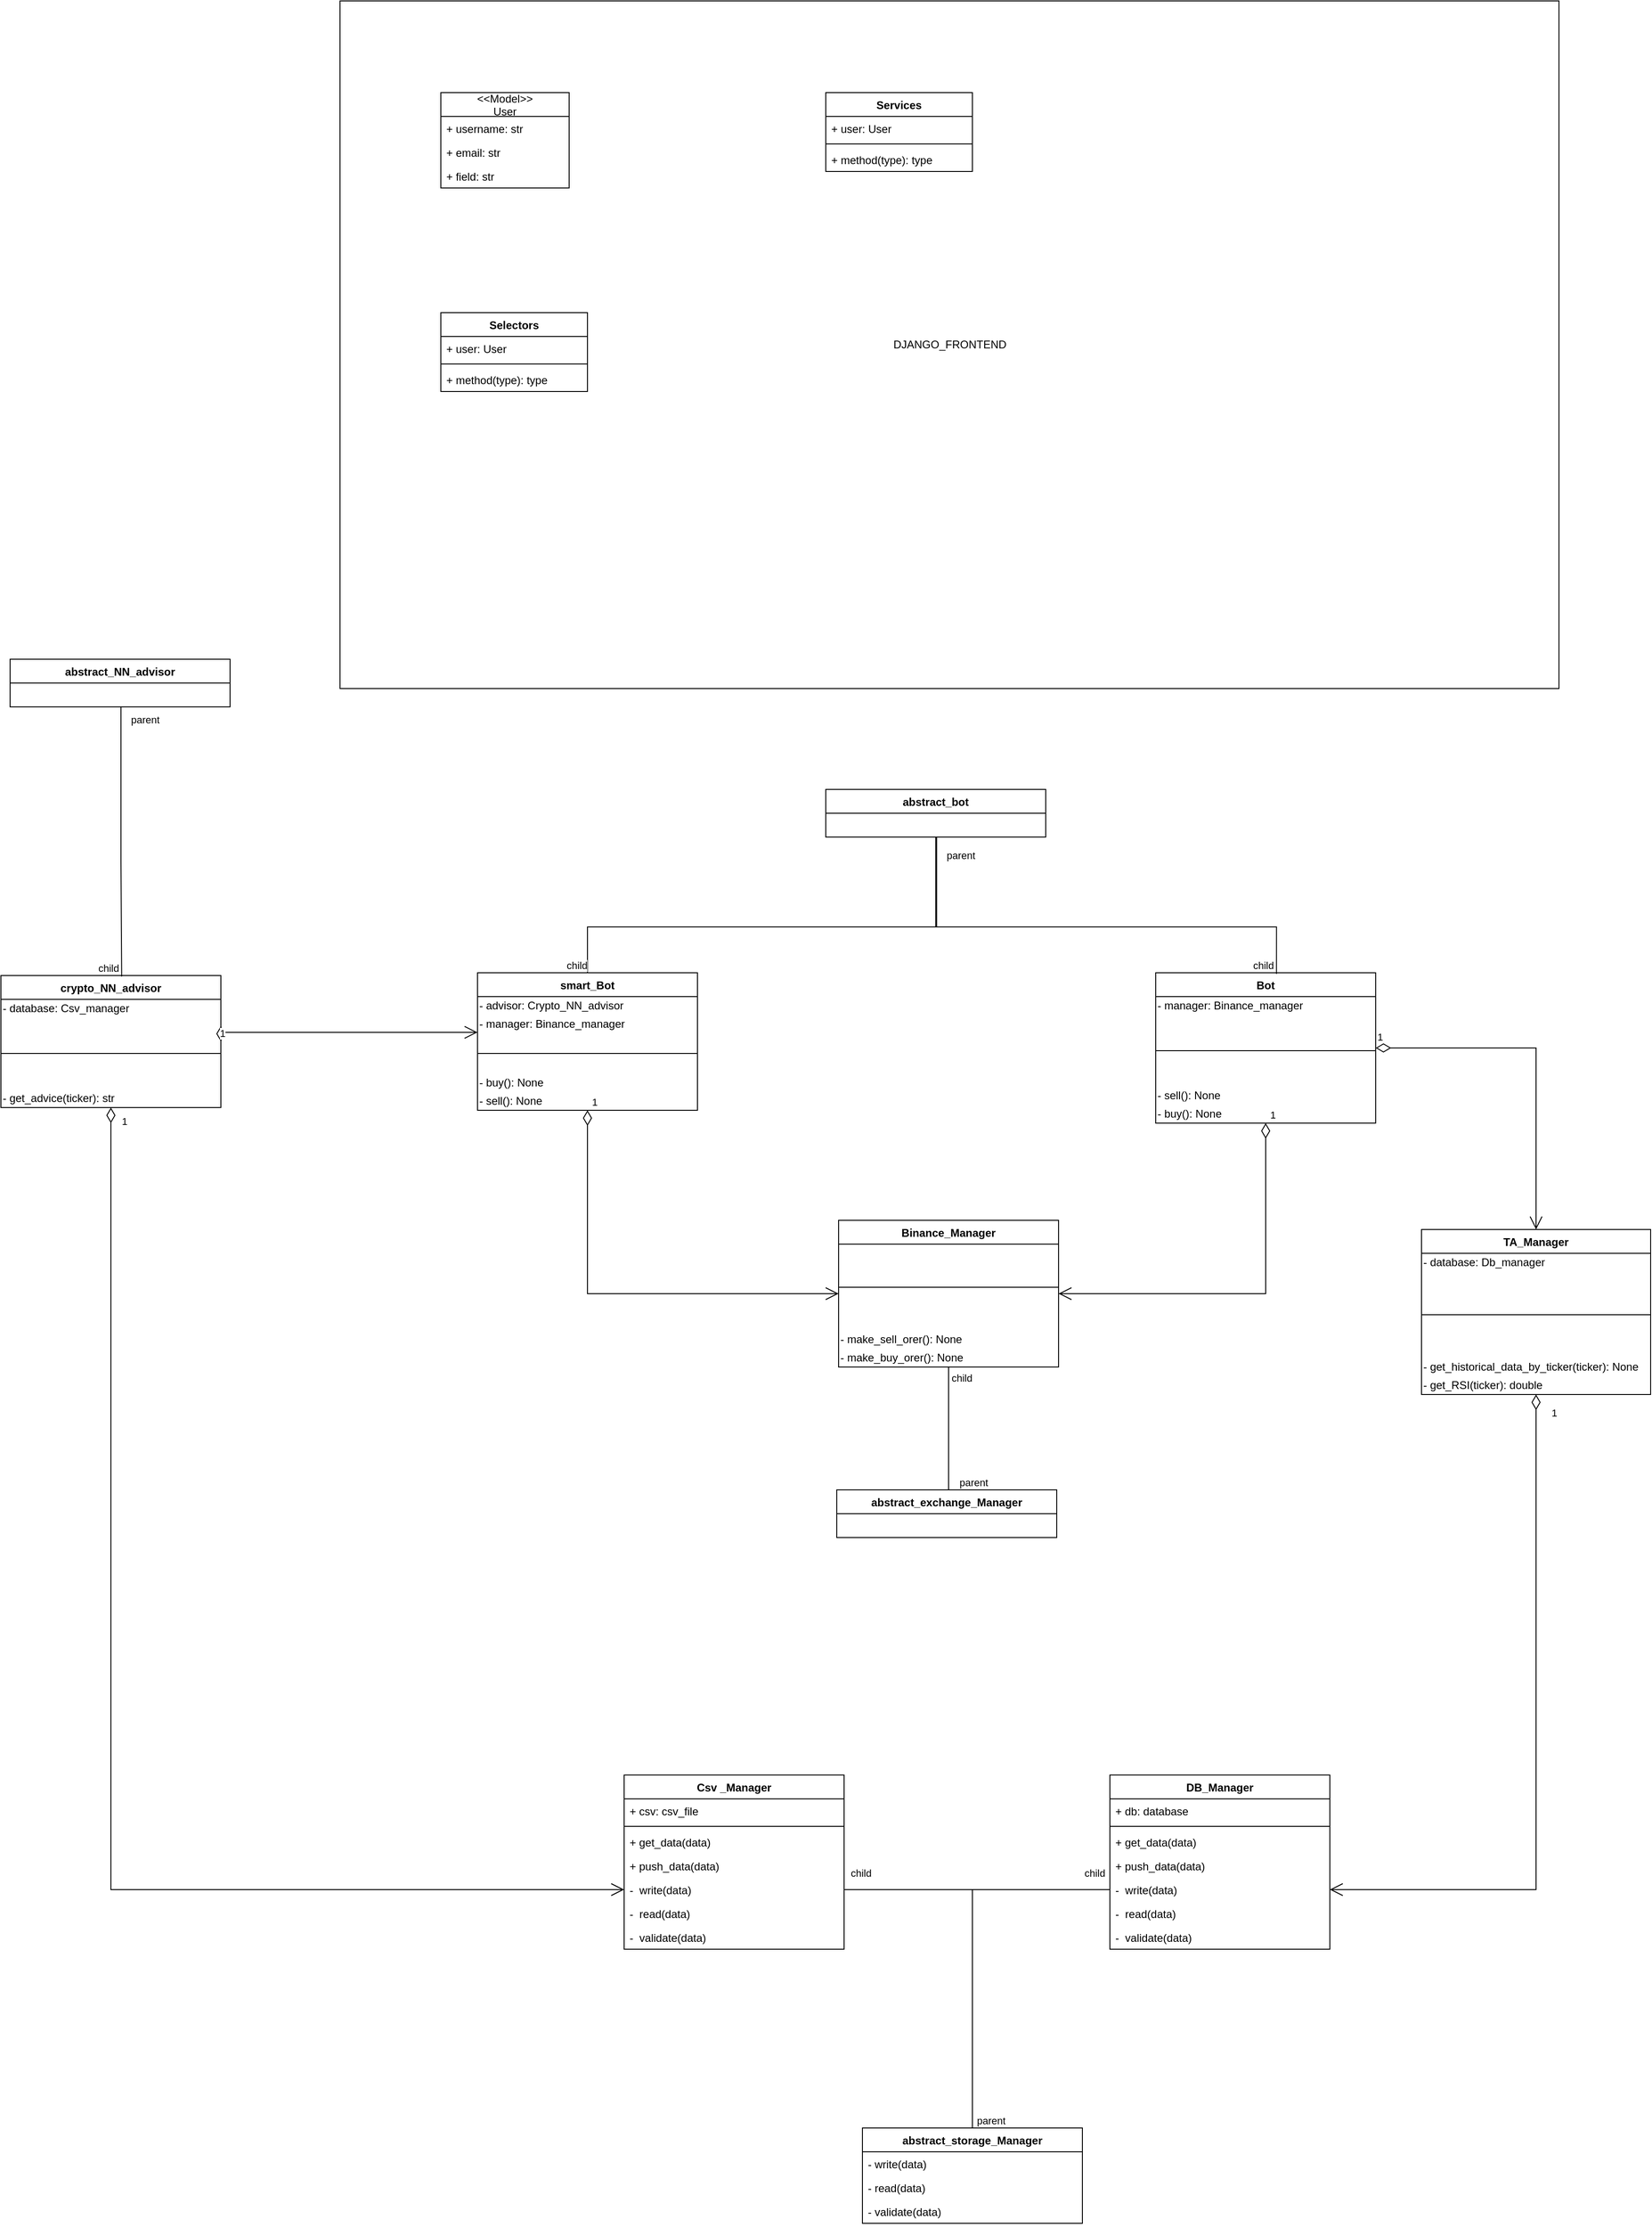 <mxfile version="16.5.1" type="device"><diagram id="XNTVopk-EN1apaZgKbWF" name="Page-1"><mxGraphModel dx="1742" dy="1675" grid="1" gridSize="10" guides="1" tooltips="1" connect="1" arrows="1" fold="1" page="0" pageScale="1" pageWidth="850" pageHeight="1100" math="0" shadow="0"><root><mxCell id="0"/><mxCell id="1" parent="0"/><mxCell id="ckXxbOdLkAm3H9N38lGM-1" value="abstract_storage_Manager" style="swimlane;fontStyle=1;align=center;verticalAlign=top;childLayout=stackLayout;horizontal=1;startSize=26;horizontalStack=0;resizeParent=1;resizeParentMax=0;resizeLast=0;collapsible=1;marginBottom=0;" parent="1" vertex="1"><mxGeometry x="720" y="1810" width="240" height="104" as="geometry"/></mxCell><mxCell id="ckXxbOdLkAm3H9N38lGM-2" value="- write(data)&#10;" style="text;strokeColor=none;fillColor=none;align=left;verticalAlign=top;spacingLeft=4;spacingRight=4;overflow=hidden;rotatable=0;points=[[0,0.5],[1,0.5]];portConstraint=eastwest;" parent="ckXxbOdLkAm3H9N38lGM-1" vertex="1"><mxGeometry y="26" width="240" height="26" as="geometry"/></mxCell><mxCell id="ckXxbOdLkAm3H9N38lGM-3" value="- read(data)&#10;" style="text;strokeColor=none;fillColor=none;align=left;verticalAlign=top;spacingLeft=4;spacingRight=4;overflow=hidden;rotatable=0;points=[[0,0.5],[1,0.5]];portConstraint=eastwest;" parent="ckXxbOdLkAm3H9N38lGM-1" vertex="1"><mxGeometry y="52" width="240" height="26" as="geometry"/></mxCell><mxCell id="ckXxbOdLkAm3H9N38lGM-4" value="- validate(data)&#10;" style="text;strokeColor=none;fillColor=none;align=left;verticalAlign=top;spacingLeft=4;spacingRight=4;overflow=hidden;rotatable=0;points=[[0,0.5],[1,0.5]];portConstraint=eastwest;" parent="ckXxbOdLkAm3H9N38lGM-1" vertex="1"><mxGeometry y="78" width="240" height="26" as="geometry"/></mxCell><mxCell id="ckXxbOdLkAm3H9N38lGM-5" value="DB_Manager" style="swimlane;fontStyle=1;align=center;verticalAlign=top;childLayout=stackLayout;horizontal=1;startSize=26;horizontalStack=0;resizeParent=1;resizeParentMax=0;resizeLast=0;collapsible=1;marginBottom=0;" parent="1" vertex="1"><mxGeometry x="990" y="1425" width="240" height="190" as="geometry"/></mxCell><mxCell id="ckXxbOdLkAm3H9N38lGM-6" value="+ db: database&#10;" style="text;strokeColor=none;fillColor=none;align=left;verticalAlign=top;spacingLeft=4;spacingRight=4;overflow=hidden;rotatable=0;points=[[0,0.5],[1,0.5]];portConstraint=eastwest;" parent="ckXxbOdLkAm3H9N38lGM-5" vertex="1"><mxGeometry y="26" width="240" height="26" as="geometry"/></mxCell><mxCell id="ckXxbOdLkAm3H9N38lGM-7" value="" style="line;strokeWidth=1;fillColor=none;align=left;verticalAlign=middle;spacingTop=-1;spacingLeft=3;spacingRight=3;rotatable=0;labelPosition=right;points=[];portConstraint=eastwest;" parent="ckXxbOdLkAm3H9N38lGM-5" vertex="1"><mxGeometry y="52" width="240" height="8" as="geometry"/></mxCell><mxCell id="ckXxbOdLkAm3H9N38lGM-8" value="+ get_data(data)&#10;" style="text;strokeColor=none;fillColor=none;align=left;verticalAlign=top;spacingLeft=4;spacingRight=4;overflow=hidden;rotatable=0;points=[[0,0.5],[1,0.5]];portConstraint=eastwest;" parent="ckXxbOdLkAm3H9N38lGM-5" vertex="1"><mxGeometry y="60" width="240" height="26" as="geometry"/></mxCell><mxCell id="ckXxbOdLkAm3H9N38lGM-9" value="+ push_data(data)&#10;" style="text;strokeColor=none;fillColor=none;align=left;verticalAlign=top;spacingLeft=4;spacingRight=4;overflow=hidden;rotatable=0;points=[[0,0.5],[1,0.5]];portConstraint=eastwest;" parent="ckXxbOdLkAm3H9N38lGM-5" vertex="1"><mxGeometry y="86" width="240" height="26" as="geometry"/></mxCell><mxCell id="ckXxbOdLkAm3H9N38lGM-10" value="-  write(data)&#10;" style="text;strokeColor=none;fillColor=none;align=left;verticalAlign=top;spacingLeft=4;spacingRight=4;overflow=hidden;rotatable=0;points=[[0,0.5],[1,0.5]];portConstraint=eastwest;" parent="ckXxbOdLkAm3H9N38lGM-5" vertex="1"><mxGeometry y="112" width="240" height="26" as="geometry"/></mxCell><mxCell id="ckXxbOdLkAm3H9N38lGM-11" value="-  read(data)&#10;" style="text;strokeColor=none;fillColor=none;align=left;verticalAlign=top;spacingLeft=4;spacingRight=4;overflow=hidden;rotatable=0;points=[[0,0.5],[1,0.5]];portConstraint=eastwest;" parent="ckXxbOdLkAm3H9N38lGM-5" vertex="1"><mxGeometry y="138" width="240" height="26" as="geometry"/></mxCell><mxCell id="ckXxbOdLkAm3H9N38lGM-12" value="-  validate(data)&#10;" style="text;strokeColor=none;fillColor=none;align=left;verticalAlign=top;spacingLeft=4;spacingRight=4;overflow=hidden;rotatable=0;points=[[0,0.5],[1,0.5]];portConstraint=eastwest;" parent="ckXxbOdLkAm3H9N38lGM-5" vertex="1"><mxGeometry y="164" width="240" height="26" as="geometry"/></mxCell><mxCell id="ckXxbOdLkAm3H9N38lGM-13" value="Csv _Manager" style="swimlane;fontStyle=1;align=center;verticalAlign=top;childLayout=stackLayout;horizontal=1;startSize=26;horizontalStack=0;resizeParent=1;resizeParentMax=0;resizeLast=0;collapsible=1;marginBottom=0;" parent="1" vertex="1"><mxGeometry x="460" y="1425" width="240" height="190" as="geometry"/></mxCell><mxCell id="ckXxbOdLkAm3H9N38lGM-14" value="+ csv: csv_file&#10;" style="text;strokeColor=none;fillColor=none;align=left;verticalAlign=top;spacingLeft=4;spacingRight=4;overflow=hidden;rotatable=0;points=[[0,0.5],[1,0.5]];portConstraint=eastwest;" parent="ckXxbOdLkAm3H9N38lGM-13" vertex="1"><mxGeometry y="26" width="240" height="26" as="geometry"/></mxCell><mxCell id="ckXxbOdLkAm3H9N38lGM-15" value="" style="line;strokeWidth=1;fillColor=none;align=left;verticalAlign=middle;spacingTop=-1;spacingLeft=3;spacingRight=3;rotatable=0;labelPosition=right;points=[];portConstraint=eastwest;" parent="ckXxbOdLkAm3H9N38lGM-13" vertex="1"><mxGeometry y="52" width="240" height="8" as="geometry"/></mxCell><mxCell id="ckXxbOdLkAm3H9N38lGM-16" value="+ get_data(data)&#10;" style="text;strokeColor=none;fillColor=none;align=left;verticalAlign=top;spacingLeft=4;spacingRight=4;overflow=hidden;rotatable=0;points=[[0,0.5],[1,0.5]];portConstraint=eastwest;" parent="ckXxbOdLkAm3H9N38lGM-13" vertex="1"><mxGeometry y="60" width="240" height="26" as="geometry"/></mxCell><mxCell id="ckXxbOdLkAm3H9N38lGM-17" value="+ push_data(data)&#10;" style="text;strokeColor=none;fillColor=none;align=left;verticalAlign=top;spacingLeft=4;spacingRight=4;overflow=hidden;rotatable=0;points=[[0,0.5],[1,0.5]];portConstraint=eastwest;" parent="ckXxbOdLkAm3H9N38lGM-13" vertex="1"><mxGeometry y="86" width="240" height="26" as="geometry"/></mxCell><mxCell id="ckXxbOdLkAm3H9N38lGM-18" value="-  write(data)&#10;" style="text;strokeColor=none;fillColor=none;align=left;verticalAlign=top;spacingLeft=4;spacingRight=4;overflow=hidden;rotatable=0;points=[[0,0.5],[1,0.5]];portConstraint=eastwest;" parent="ckXxbOdLkAm3H9N38lGM-13" vertex="1"><mxGeometry y="112" width="240" height="26" as="geometry"/></mxCell><mxCell id="ckXxbOdLkAm3H9N38lGM-19" value="-  read(data)&#10;" style="text;strokeColor=none;fillColor=none;align=left;verticalAlign=top;spacingLeft=4;spacingRight=4;overflow=hidden;rotatable=0;points=[[0,0.5],[1,0.5]];portConstraint=eastwest;" parent="ckXxbOdLkAm3H9N38lGM-13" vertex="1"><mxGeometry y="138" width="240" height="26" as="geometry"/></mxCell><mxCell id="ckXxbOdLkAm3H9N38lGM-20" value="-  validate(data)&#10;" style="text;strokeColor=none;fillColor=none;align=left;verticalAlign=top;spacingLeft=4;spacingRight=4;overflow=hidden;rotatable=0;points=[[0,0.5],[1,0.5]];portConstraint=eastwest;" parent="ckXxbOdLkAm3H9N38lGM-13" vertex="1"><mxGeometry y="164" width="240" height="26" as="geometry"/></mxCell><mxCell id="ckXxbOdLkAm3H9N38lGM-21" value="" style="endArrow=none;html=1;edgeStyle=orthogonalEdgeStyle;rounded=0;entryX=1;entryY=0.5;entryDx=0;entryDy=0;exitX=0.5;exitY=0;exitDx=0;exitDy=0;" parent="1" source="ckXxbOdLkAm3H9N38lGM-1" target="ckXxbOdLkAm3H9N38lGM-18" edge="1"><mxGeometry relative="1" as="geometry"><mxPoint x="800" y="1760" as="sourcePoint"/><mxPoint x="920" y="865" as="targetPoint"/><Array as="points"><mxPoint x="840" y="1550"/></Array></mxGeometry></mxCell><mxCell id="ckXxbOdLkAm3H9N38lGM-22" value="parent" style="edgeLabel;resizable=0;html=1;align=left;verticalAlign=bottom;" parent="ckXxbOdLkAm3H9N38lGM-21" connectable="0" vertex="1"><mxGeometry x="-1" relative="1" as="geometry"><mxPoint x="3" as="offset"/></mxGeometry></mxCell><mxCell id="ckXxbOdLkAm3H9N38lGM-23" value="child" style="edgeLabel;resizable=0;html=1;align=right;verticalAlign=bottom;" parent="ckXxbOdLkAm3H9N38lGM-21" connectable="0" vertex="1"><mxGeometry x="1" relative="1" as="geometry"><mxPoint x="30" y="-10" as="offset"/></mxGeometry></mxCell><mxCell id="ckXxbOdLkAm3H9N38lGM-24" value="" style="endArrow=none;html=1;edgeStyle=orthogonalEdgeStyle;rounded=0;entryX=0;entryY=0.5;entryDx=0;entryDy=0;exitX=0.5;exitY=0;exitDx=0;exitDy=0;" parent="1" source="ckXxbOdLkAm3H9N38lGM-1" target="ckXxbOdLkAm3H9N38lGM-10" edge="1"><mxGeometry relative="1" as="geometry"><mxPoint x="890" y="1750" as="sourcePoint"/><mxPoint x="1221.76" y="1426.52" as="targetPoint"/><Array as="points"><mxPoint x="840" y="1550"/></Array></mxGeometry></mxCell><mxCell id="ckXxbOdLkAm3H9N38lGM-25" value="child" style="edgeLabel;resizable=0;html=1;align=right;verticalAlign=bottom;" parent="ckXxbOdLkAm3H9N38lGM-24" connectable="0" vertex="1"><mxGeometry x="1" relative="1" as="geometry"><mxPoint x="-5" y="-10" as="offset"/></mxGeometry></mxCell><mxCell id="ckXxbOdLkAm3H9N38lGM-30" value="DJANGO_FRONTEND" style="html=1;" parent="1" vertex="1"><mxGeometry x="150" y="-510" width="1330" height="750" as="geometry"/></mxCell><mxCell id="ckXxbOdLkAm3H9N38lGM-31" value="abstract_exchange_Manager" style="swimlane;fontStyle=1;align=center;verticalAlign=top;childLayout=stackLayout;horizontal=1;startSize=26;horizontalStack=0;resizeParent=1;resizeParentMax=0;resizeLast=0;collapsible=1;marginBottom=0;" parent="1" vertex="1"><mxGeometry x="692" y="1114" width="240" height="52" as="geometry"/></mxCell><mxCell id="ckXxbOdLkAm3H9N38lGM-36" value="Binance_Manager" style="swimlane;fontStyle=1;align=center;verticalAlign=top;childLayout=stackLayout;horizontal=1;startSize=26;horizontalStack=0;resizeParent=1;resizeParentMax=0;resizeLast=0;collapsible=1;marginBottom=0;" parent="1" vertex="1"><mxGeometry x="694" y="820.0" width="240" height="160" as="geometry"/></mxCell><mxCell id="ckXxbOdLkAm3H9N38lGM-38" value="" style="line;strokeWidth=1;fillColor=none;align=left;verticalAlign=middle;spacingTop=-1;spacingLeft=3;spacingRight=3;rotatable=0;labelPosition=right;points=[];portConstraint=eastwest;" parent="ckXxbOdLkAm3H9N38lGM-36" vertex="1"><mxGeometry y="26" width="240" height="94" as="geometry"/></mxCell><mxCell id="ckXxbOdLkAm3H9N38lGM-131" value="- make_sell_orer(): None" style="text;html=1;align=left;verticalAlign=middle;resizable=0;points=[];autosize=1;strokeColor=none;fillColor=none;" parent="ckXxbOdLkAm3H9N38lGM-36" vertex="1"><mxGeometry y="120" width="240" height="20" as="geometry"/></mxCell><mxCell id="ckXxbOdLkAm3H9N38lGM-130" value="- make_buy_orer(): None" style="text;html=1;align=left;verticalAlign=middle;resizable=0;points=[];autosize=1;strokeColor=none;fillColor=none;" parent="ckXxbOdLkAm3H9N38lGM-36" vertex="1"><mxGeometry y="140" width="240" height="20" as="geometry"/></mxCell><mxCell id="ckXxbOdLkAm3H9N38lGM-45" value="" style="endArrow=none;html=1;edgeStyle=orthogonalEdgeStyle;rounded=0;entryX=0.5;entryY=1;entryDx=0;entryDy=0;exitX=0.5;exitY=0;exitDx=0;exitDy=0;" parent="1" source="ckXxbOdLkAm3H9N38lGM-31" target="ckXxbOdLkAm3H9N38lGM-36" edge="1"><mxGeometry relative="1" as="geometry"><mxPoint x="864" y="1290" as="sourcePoint"/><mxPoint x="775.8" y="1493.4" as="targetPoint"/><Array as="points"><mxPoint x="814" y="1114"/></Array></mxGeometry></mxCell><mxCell id="ckXxbOdLkAm3H9N38lGM-46" value="parent" style="edgeLabel;resizable=0;html=1;align=left;verticalAlign=bottom;" parent="ckXxbOdLkAm3H9N38lGM-45" connectable="0" vertex="1"><mxGeometry x="-1" relative="1" as="geometry"><mxPoint x="12" as="offset"/></mxGeometry></mxCell><mxCell id="ckXxbOdLkAm3H9N38lGM-48" value="abstract_bot" style="swimlane;fontStyle=1;align=center;verticalAlign=top;childLayout=stackLayout;horizontal=1;startSize=26;horizontalStack=0;resizeParent=1;resizeParentMax=0;resizeLast=0;collapsible=1;marginBottom=0;" parent="1" vertex="1"><mxGeometry x="680" y="350" width="240" height="52" as="geometry"/></mxCell><mxCell id="ckXxbOdLkAm3H9N38lGM-52" value="smart_Bot" style="swimlane;fontStyle=1;align=center;verticalAlign=top;childLayout=stackLayout;horizontal=1;startSize=26;horizontalStack=0;resizeParent=1;resizeParentMax=0;resizeLast=0;collapsible=1;marginBottom=0;" parent="1" vertex="1"><mxGeometry x="300" y="550" width="240" height="150" as="geometry"/></mxCell><mxCell id="ckXxbOdLkAm3H9N38lGM-88" value="- advisor: Crypto_NN_advisor" style="text;html=1;align=left;verticalAlign=middle;resizable=0;points=[];autosize=1;strokeColor=none;fillColor=none;" parent="ckXxbOdLkAm3H9N38lGM-52" vertex="1"><mxGeometry y="26" width="240" height="20" as="geometry"/></mxCell><mxCell id="ckXxbOdLkAm3H9N38lGM-90" value="- manager: Binance_manager" style="text;html=1;align=left;verticalAlign=middle;resizable=0;points=[];autosize=1;strokeColor=none;fillColor=none;" parent="ckXxbOdLkAm3H9N38lGM-52" vertex="1"><mxGeometry y="46" width="240" height="20" as="geometry"/></mxCell><mxCell id="ckXxbOdLkAm3H9N38lGM-54" value="" style="line;strokeWidth=1;fillColor=none;align=left;verticalAlign=middle;spacingTop=-1;spacingLeft=3;spacingRight=3;rotatable=0;labelPosition=right;points=[];portConstraint=eastwest;" parent="ckXxbOdLkAm3H9N38lGM-52" vertex="1"><mxGeometry y="66" width="240" height="44" as="geometry"/></mxCell><mxCell id="ckXxbOdLkAm3H9N38lGM-124" value="- buy(): None" style="text;html=1;align=left;verticalAlign=middle;resizable=0;points=[];autosize=1;strokeColor=none;fillColor=none;" parent="ckXxbOdLkAm3H9N38lGM-52" vertex="1"><mxGeometry y="110" width="240" height="20" as="geometry"/></mxCell><mxCell id="ckXxbOdLkAm3H9N38lGM-127" value="- sell(): None" style="text;html=1;align=left;verticalAlign=middle;resizable=0;points=[];autosize=1;strokeColor=none;fillColor=none;" parent="ckXxbOdLkAm3H9N38lGM-52" vertex="1"><mxGeometry y="130" width="240" height="20" as="geometry"/></mxCell><mxCell id="ckXxbOdLkAm3H9N38lGM-60" value="Bot" style="swimlane;fontStyle=1;align=center;verticalAlign=top;childLayout=stackLayout;horizontal=1;startSize=26;horizontalStack=0;resizeParent=1;resizeParentMax=0;resizeLast=0;collapsible=1;marginBottom=0;" parent="1" vertex="1"><mxGeometry x="1040" y="550" width="240" height="164" as="geometry"/></mxCell><mxCell id="ckXxbOdLkAm3H9N38lGM-91" value="- manager: Binance_manager" style="text;html=1;align=left;verticalAlign=middle;resizable=0;points=[];autosize=1;strokeColor=none;fillColor=none;" parent="ckXxbOdLkAm3H9N38lGM-60" vertex="1"><mxGeometry y="26" width="240" height="20" as="geometry"/></mxCell><mxCell id="ckXxbOdLkAm3H9N38lGM-62" value="" style="line;strokeWidth=1;fillColor=none;align=left;verticalAlign=middle;spacingTop=-1;spacingLeft=3;spacingRight=3;rotatable=0;labelPosition=right;points=[];portConstraint=eastwest;" parent="ckXxbOdLkAm3H9N38lGM-60" vertex="1"><mxGeometry y="46" width="240" height="78" as="geometry"/></mxCell><mxCell id="ckXxbOdLkAm3H9N38lGM-129" value="- sell(): None" style="text;html=1;align=left;verticalAlign=middle;resizable=0;points=[];autosize=1;strokeColor=none;fillColor=none;" parent="ckXxbOdLkAm3H9N38lGM-60" vertex="1"><mxGeometry y="124" width="240" height="20" as="geometry"/></mxCell><mxCell id="ckXxbOdLkAm3H9N38lGM-128" value="- buy(): None" style="text;html=1;align=left;verticalAlign=middle;resizable=0;points=[];autosize=1;strokeColor=none;fillColor=none;" parent="ckXxbOdLkAm3H9N38lGM-60" vertex="1"><mxGeometry y="144" width="240" height="20" as="geometry"/></mxCell><mxCell id="ckXxbOdLkAm3H9N38lGM-68" value="" style="endArrow=none;html=1;edgeStyle=orthogonalEdgeStyle;rounded=0;exitX=0.5;exitY=1;exitDx=0;exitDy=0;entryX=0.549;entryY=0.008;entryDx=0;entryDy=0;entryPerimeter=0;" parent="1" source="ckXxbOdLkAm3H9N38lGM-48" target="ckXxbOdLkAm3H9N38lGM-60" edge="1"><mxGeometry relative="1" as="geometry"><mxPoint x="800.96" y="453.116" as="sourcePoint"/><mxPoint x="880" as="targetPoint"/><Array as="points"><mxPoint x="801" y="402"/><mxPoint x="801" y="500"/><mxPoint x="1172" y="500"/></Array></mxGeometry></mxCell><mxCell id="ckXxbOdLkAm3H9N38lGM-69" value="parent" style="edgeLabel;resizable=0;html=1;align=left;verticalAlign=bottom;" parent="ckXxbOdLkAm3H9N38lGM-68" connectable="0" vertex="1"><mxGeometry x="-1" relative="1" as="geometry"><mxPoint x="10" y="28" as="offset"/></mxGeometry></mxCell><mxCell id="ckXxbOdLkAm3H9N38lGM-70" value="child" style="edgeLabel;resizable=0;html=1;align=right;verticalAlign=bottom;" parent="ckXxbOdLkAm3H9N38lGM-68" connectable="0" vertex="1"><mxGeometry x="1" relative="1" as="geometry"><mxPoint x="-2" y="-1" as="offset"/></mxGeometry></mxCell><mxCell id="ckXxbOdLkAm3H9N38lGM-71" value="" style="endArrow=none;html=1;edgeStyle=orthogonalEdgeStyle;rounded=0;entryX=0.5;entryY=0;entryDx=0;entryDy=0;exitX=0.5;exitY=1;exitDx=0;exitDy=0;" parent="1" source="ckXxbOdLkAm3H9N38lGM-48" target="ckXxbOdLkAm3H9N38lGM-52" edge="1"><mxGeometry relative="1" as="geometry"><mxPoint x="800.24" y="454.286" as="sourcePoint"/><mxPoint x="1181.76" y="561.52" as="targetPoint"/><Array as="points"><mxPoint x="800" y="500"/><mxPoint x="420" y="500"/></Array></mxGeometry></mxCell><mxCell id="ckXxbOdLkAm3H9N38lGM-72" value="child" style="edgeLabel;resizable=0;html=1;align=right;verticalAlign=bottom;" parent="ckXxbOdLkAm3H9N38lGM-71" connectable="0" vertex="1"><mxGeometry x="1" relative="1" as="geometry"/></mxCell><mxCell id="ckXxbOdLkAm3H9N38lGM-77" value="abstract_NN_advisor" style="swimlane;fontStyle=1;align=center;verticalAlign=top;childLayout=stackLayout;horizontal=1;startSize=26;horizontalStack=0;resizeParent=1;resizeParentMax=0;resizeLast=0;collapsible=1;marginBottom=0;" parent="1" vertex="1"><mxGeometry x="-210" y="208" width="240" height="52" as="geometry"/></mxCell><mxCell id="ckXxbOdLkAm3H9N38lGM-80" value="crypto_NN_advisor" style="swimlane;fontStyle=1;align=center;verticalAlign=top;childLayout=stackLayout;horizontal=1;startSize=26;horizontalStack=0;resizeParent=1;resizeParentMax=0;resizeLast=0;collapsible=1;marginBottom=0;" parent="1" vertex="1"><mxGeometry x="-220" y="553" width="240" height="144" as="geometry"/></mxCell><mxCell id="ckXxbOdLkAm3H9N38lGM-95" value="- database: Csv_manager" style="text;html=1;align=left;verticalAlign=middle;resizable=0;points=[];autosize=1;strokeColor=none;fillColor=none;" parent="ckXxbOdLkAm3H9N38lGM-80" vertex="1"><mxGeometry y="26" width="240" height="20" as="geometry"/></mxCell><mxCell id="ckXxbOdLkAm3H9N38lGM-81" value="" style="line;strokeWidth=1;fillColor=none;align=left;verticalAlign=middle;spacingTop=-1;spacingLeft=3;spacingRight=3;rotatable=0;labelPosition=right;points=[];portConstraint=eastwest;" parent="ckXxbOdLkAm3H9N38lGM-80" vertex="1"><mxGeometry y="46" width="240" height="78" as="geometry"/></mxCell><mxCell id="ckXxbOdLkAm3H9N38lGM-133" value="- get_advice(ticker): str" style="text;html=1;align=left;verticalAlign=middle;resizable=0;points=[];autosize=1;strokeColor=none;fillColor=none;" parent="ckXxbOdLkAm3H9N38lGM-80" vertex="1"><mxGeometry y="124" width="240" height="20" as="geometry"/></mxCell><mxCell id="ckXxbOdLkAm3H9N38lGM-82" value="" style="endArrow=none;html=1;edgeStyle=orthogonalEdgeStyle;rounded=0;exitX=0.5;exitY=1;exitDx=0;exitDy=0;entryX=0.549;entryY=0.008;entryDx=0;entryDy=0;entryPerimeter=0;" parent="1" source="ckXxbOdLkAm3H9N38lGM-77" target="ckXxbOdLkAm3H9N38lGM-80" edge="1"><mxGeometry relative="1" as="geometry"><mxPoint x="-89.04" y="311.116" as="sourcePoint"/><mxPoint x="-10" y="-142" as="targetPoint"/><Array as="points"><mxPoint x="-89" y="260"/><mxPoint x="-89" y="429"/></Array></mxGeometry></mxCell><mxCell id="ckXxbOdLkAm3H9N38lGM-84" value="child" style="edgeLabel;resizable=0;html=1;align=right;verticalAlign=bottom;" parent="ckXxbOdLkAm3H9N38lGM-82" connectable="0" vertex="1"><mxGeometry x="1" relative="1" as="geometry"><mxPoint x="-2" y="-1" as="offset"/></mxGeometry></mxCell><mxCell id="ckXxbOdLkAm3H9N38lGM-87" value="parent" style="edgeLabel;resizable=0;html=1;align=left;verticalAlign=bottom;" parent="1" connectable="0" vertex="1"><mxGeometry x="-80" y="282" as="geometry"/></mxCell><mxCell id="ckXxbOdLkAm3H9N38lGM-99" value="1" style="endArrow=open;html=1;endSize=12;startArrow=diamondThin;startSize=14;startFill=0;edgeStyle=orthogonalEdgeStyle;align=left;verticalAlign=bottom;rounded=0;exitX=0.5;exitY=1;exitDx=0;exitDy=0;entryX=0;entryY=0.5;entryDx=0;entryDy=0;" parent="1" source="ckXxbOdLkAm3H9N38lGM-80" target="ckXxbOdLkAm3H9N38lGM-18" edge="1"><mxGeometry x="-0.967" y="10" relative="1" as="geometry"><mxPoint x="-120" y="740" as="sourcePoint"/><mxPoint x="40" y="740" as="targetPoint"/><mxPoint as="offset"/></mxGeometry></mxCell><mxCell id="ckXxbOdLkAm3H9N38lGM-100" value="1" style="endArrow=open;html=1;endSize=12;startArrow=diamondThin;startSize=14;startFill=0;edgeStyle=orthogonalEdgeStyle;align=left;verticalAlign=bottom;rounded=0;exitX=0.5;exitY=1;exitDx=0;exitDy=0;entryX=1;entryY=0.5;entryDx=0;entryDy=0;" parent="1" source="ckXxbOdLkAm3H9N38lGM-60" target="ckXxbOdLkAm3H9N38lGM-36" edge="1"><mxGeometry x="-1" y="3" relative="1" as="geometry"><mxPoint x="1041" y="612" as="sourcePoint"/><mxPoint x="806" y="880" as="targetPoint"/><Array as="points"><mxPoint x="1160" y="900"/></Array></mxGeometry></mxCell><mxCell id="ckXxbOdLkAm3H9N38lGM-101" value="1" style="endArrow=open;html=1;endSize=12;startArrow=diamondThin;startSize=14;startFill=0;edgeStyle=orthogonalEdgeStyle;align=left;verticalAlign=bottom;rounded=0;exitX=0.5;exitY=1;exitDx=0;exitDy=0;entryX=0;entryY=0.5;entryDx=0;entryDy=0;" parent="1" source="ckXxbOdLkAm3H9N38lGM-52" target="ckXxbOdLkAm3H9N38lGM-36" edge="1"><mxGeometry x="-1" y="3" relative="1" as="geometry"><mxPoint x="500" y="770" as="sourcePoint"/><mxPoint x="480" y="1170" as="targetPoint"/><Array as="points"><mxPoint x="420" y="900"/></Array></mxGeometry></mxCell><mxCell id="ckXxbOdLkAm3H9N38lGM-102" value="TA_Manager" style="swimlane;fontStyle=1;align=center;verticalAlign=top;childLayout=stackLayout;horizontal=1;startSize=26;horizontalStack=0;resizeParent=1;resizeParentMax=0;resizeLast=0;collapsible=1;marginBottom=0;" parent="1" vertex="1"><mxGeometry x="1330" y="830" width="250" height="180" as="geometry"/></mxCell><mxCell id="ckXxbOdLkAm3H9N38lGM-106" value="- database: Db_manager" style="text;html=1;align=left;verticalAlign=middle;resizable=0;points=[];autosize=1;strokeColor=none;fillColor=none;" parent="ckXxbOdLkAm3H9N38lGM-102" vertex="1"><mxGeometry y="26" width="250" height="20" as="geometry"/></mxCell><mxCell id="ckXxbOdLkAm3H9N38lGM-103" value="" style="line;strokeWidth=1;fillColor=none;align=left;verticalAlign=middle;spacingTop=-1;spacingLeft=3;spacingRight=3;rotatable=0;labelPosition=right;points=[];portConstraint=eastwest;" parent="ckXxbOdLkAm3H9N38lGM-102" vertex="1"><mxGeometry y="46" width="250" height="94" as="geometry"/></mxCell><mxCell id="ckXxbOdLkAm3H9N38lGM-132" value="- get_historical_data_by_ticker(ticker): None" style="text;html=1;align=left;verticalAlign=middle;resizable=0;points=[];autosize=1;strokeColor=none;fillColor=none;" parent="ckXxbOdLkAm3H9N38lGM-102" vertex="1"><mxGeometry y="140" width="250" height="20" as="geometry"/></mxCell><mxCell id="ckXxbOdLkAm3H9N38lGM-122" value="- get_RSI(ticker): double" style="text;html=1;align=left;verticalAlign=middle;resizable=0;points=[];autosize=1;strokeColor=none;fillColor=none;" parent="ckXxbOdLkAm3H9N38lGM-102" vertex="1"><mxGeometry y="160" width="250" height="20" as="geometry"/></mxCell><mxCell id="ckXxbOdLkAm3H9N38lGM-105" value="child" style="edgeLabel;resizable=0;html=1;align=right;verticalAlign=bottom;" parent="1" connectable="0" vertex="1"><mxGeometry x="840.0" y="1000.001" as="geometry"/></mxCell><mxCell id="ckXxbOdLkAm3H9N38lGM-107" value="1" style="endArrow=open;html=1;endSize=12;startArrow=diamondThin;startSize=14;startFill=0;edgeStyle=orthogonalEdgeStyle;align=left;verticalAlign=bottom;rounded=0;exitX=0.5;exitY=1;exitDx=0;exitDy=0;entryX=1;entryY=0.5;entryDx=0;entryDy=0;" parent="1" source="ckXxbOdLkAm3H9N38lGM-102" target="ckXxbOdLkAm3H9N38lGM-10" edge="1"><mxGeometry x="-0.924" y="15" relative="1" as="geometry"><mxPoint x="70" y="1500" as="sourcePoint"/><mxPoint x="1120" y="1410" as="targetPoint"/><Array as="points"><mxPoint x="1455" y="1550"/></Array><mxPoint as="offset"/></mxGeometry></mxCell><mxCell id="ckXxbOdLkAm3H9N38lGM-108" value="1" style="endArrow=open;html=1;endSize=12;startArrow=diamondThin;startSize=14;startFill=0;edgeStyle=orthogonalEdgeStyle;align=left;verticalAlign=bottom;rounded=0;exitX=1;exitY=0.5;exitDx=0;exitDy=0;entryX=0.5;entryY=0;entryDx=0;entryDy=0;" parent="1" source="ckXxbOdLkAm3H9N38lGM-60" target="ckXxbOdLkAm3H9N38lGM-102" edge="1"><mxGeometry x="-1" y="3" relative="1" as="geometry"><mxPoint x="1150" y="820" as="sourcePoint"/><mxPoint x="1160" y="910" as="targetPoint"/></mxGeometry></mxCell><mxCell id="ckXxbOdLkAm3H9N38lGM-109" value="&lt;&lt;Model&gt;&gt;&#10;User" style="swimlane;fontStyle=0;childLayout=stackLayout;horizontal=1;startSize=26;fillColor=none;horizontalStack=0;resizeParent=1;resizeParentMax=0;resizeLast=0;collapsible=1;marginBottom=0;" parent="1" vertex="1"><mxGeometry x="260" y="-410" width="140" height="104" as="geometry"/></mxCell><mxCell id="ckXxbOdLkAm3H9N38lGM-110" value="+ username: str" style="text;strokeColor=none;fillColor=none;align=left;verticalAlign=top;spacingLeft=4;spacingRight=4;overflow=hidden;rotatable=0;points=[[0,0.5],[1,0.5]];portConstraint=eastwest;" parent="ckXxbOdLkAm3H9N38lGM-109" vertex="1"><mxGeometry y="26" width="140" height="26" as="geometry"/></mxCell><mxCell id="ckXxbOdLkAm3H9N38lGM-111" value="+ email: str" style="text;strokeColor=none;fillColor=none;align=left;verticalAlign=top;spacingLeft=4;spacingRight=4;overflow=hidden;rotatable=0;points=[[0,0.5],[1,0.5]];portConstraint=eastwest;" parent="ckXxbOdLkAm3H9N38lGM-109" vertex="1"><mxGeometry y="52" width="140" height="26" as="geometry"/></mxCell><mxCell id="ckXxbOdLkAm3H9N38lGM-112" value="+ field: str" style="text;strokeColor=none;fillColor=none;align=left;verticalAlign=top;spacingLeft=4;spacingRight=4;overflow=hidden;rotatable=0;points=[[0,0.5],[1,0.5]];portConstraint=eastwest;" parent="ckXxbOdLkAm3H9N38lGM-109" vertex="1"><mxGeometry y="78" width="140" height="26" as="geometry"/></mxCell><mxCell id="ckXxbOdLkAm3H9N38lGM-113" value="Services" style="swimlane;fontStyle=1;align=center;verticalAlign=top;childLayout=stackLayout;horizontal=1;startSize=26;horizontalStack=0;resizeParent=1;resizeParentMax=0;resizeLast=0;collapsible=1;marginBottom=0;" parent="1" vertex="1"><mxGeometry x="680" y="-410" width="160" height="86" as="geometry"/></mxCell><mxCell id="ckXxbOdLkAm3H9N38lGM-114" value="+ user: User" style="text;strokeColor=none;fillColor=none;align=left;verticalAlign=top;spacingLeft=4;spacingRight=4;overflow=hidden;rotatable=0;points=[[0,0.5],[1,0.5]];portConstraint=eastwest;" parent="ckXxbOdLkAm3H9N38lGM-113" vertex="1"><mxGeometry y="26" width="160" height="26" as="geometry"/></mxCell><mxCell id="ckXxbOdLkAm3H9N38lGM-115" value="" style="line;strokeWidth=1;fillColor=none;align=left;verticalAlign=middle;spacingTop=-1;spacingLeft=3;spacingRight=3;rotatable=0;labelPosition=right;points=[];portConstraint=eastwest;" parent="ckXxbOdLkAm3H9N38lGM-113" vertex="1"><mxGeometry y="52" width="160" height="8" as="geometry"/></mxCell><mxCell id="ckXxbOdLkAm3H9N38lGM-116" value="+ method(type): type" style="text;strokeColor=none;fillColor=none;align=left;verticalAlign=top;spacingLeft=4;spacingRight=4;overflow=hidden;rotatable=0;points=[[0,0.5],[1,0.5]];portConstraint=eastwest;" parent="ckXxbOdLkAm3H9N38lGM-113" vertex="1"><mxGeometry y="60" width="160" height="26" as="geometry"/></mxCell><mxCell id="ckXxbOdLkAm3H9N38lGM-117" value="Selectors" style="swimlane;fontStyle=1;align=center;verticalAlign=top;childLayout=stackLayout;horizontal=1;startSize=26;horizontalStack=0;resizeParent=1;resizeParentMax=0;resizeLast=0;collapsible=1;marginBottom=0;" parent="1" vertex="1"><mxGeometry x="260" y="-170" width="160" height="86" as="geometry"/></mxCell><mxCell id="ckXxbOdLkAm3H9N38lGM-118" value="+ user: User" style="text;strokeColor=none;fillColor=none;align=left;verticalAlign=top;spacingLeft=4;spacingRight=4;overflow=hidden;rotatable=0;points=[[0,0.5],[1,0.5]];portConstraint=eastwest;" parent="ckXxbOdLkAm3H9N38lGM-117" vertex="1"><mxGeometry y="26" width="160" height="26" as="geometry"/></mxCell><mxCell id="ckXxbOdLkAm3H9N38lGM-119" value="" style="line;strokeWidth=1;fillColor=none;align=left;verticalAlign=middle;spacingTop=-1;spacingLeft=3;spacingRight=3;rotatable=0;labelPosition=right;points=[];portConstraint=eastwest;" parent="ckXxbOdLkAm3H9N38lGM-117" vertex="1"><mxGeometry y="52" width="160" height="8" as="geometry"/></mxCell><mxCell id="ckXxbOdLkAm3H9N38lGM-120" value="+ method(type): type" style="text;strokeColor=none;fillColor=none;align=left;verticalAlign=top;spacingLeft=4;spacingRight=4;overflow=hidden;rotatable=0;points=[[0,0.5],[1,0.5]];portConstraint=eastwest;" parent="ckXxbOdLkAm3H9N38lGM-117" vertex="1"><mxGeometry y="60" width="160" height="26" as="geometry"/></mxCell><mxCell id="ckXxbOdLkAm3H9N38lGM-121" value="1" style="endArrow=open;html=1;endSize=12;startArrow=diamondThin;startSize=14;startFill=0;edgeStyle=orthogonalEdgeStyle;align=left;verticalAlign=bottom;rounded=0;exitX=1;exitY=0.5;exitDx=0;exitDy=0;" parent="1" source="ckXxbOdLkAm3H9N38lGM-80" edge="1"><mxGeometry x="-1" y="3" relative="1" as="geometry"><mxPoint x="50" y="650" as="sourcePoint"/><mxPoint x="300" y="615" as="targetPoint"/><Array as="points"><mxPoint x="190" y="615"/><mxPoint x="190" y="615"/></Array></mxGeometry></mxCell></root></mxGraphModel></diagram></mxfile>